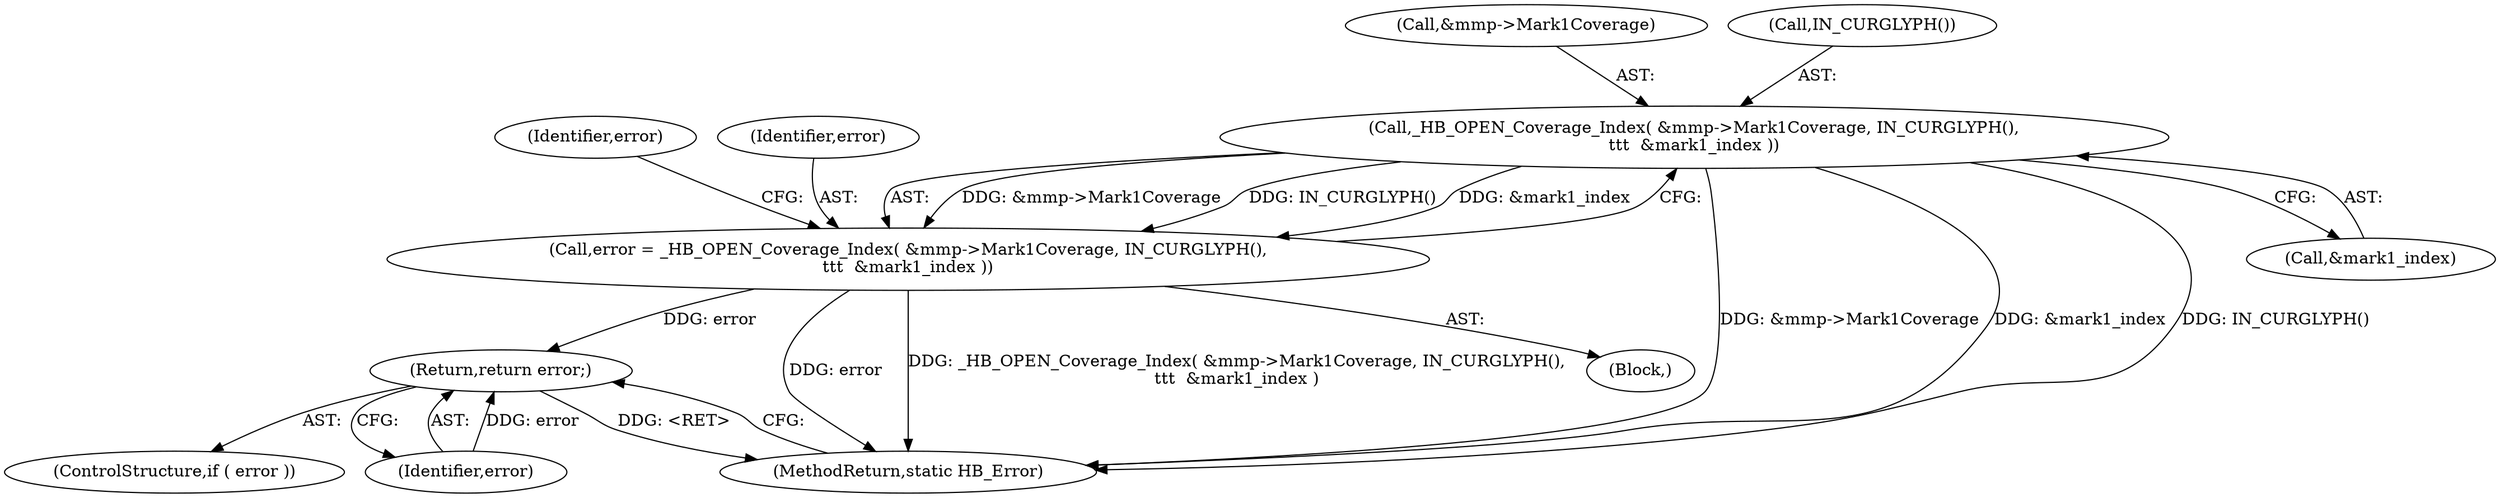 digraph "0_harfbuzz_81c8ef785b079980ad5b46be4fe7c7bf156dbf65@pointer" {
"1000165" [label="(Call,_HB_OPEN_Coverage_Index( &mmp->Mark1Coverage, IN_CURGLYPH(),\n\t\t\t  &mark1_index ))"];
"1000163" [label="(Call,error = _HB_OPEN_Coverage_Index( &mmp->Mark1Coverage, IN_CURGLYPH(),\n\t\t\t  &mark1_index ))"];
"1000175" [label="(Return,return error;)"];
"1000163" [label="(Call,error = _HB_OPEN_Coverage_Index( &mmp->Mark1Coverage, IN_CURGLYPH(),\n\t\t\t  &mark1_index ))"];
"1000388" [label="(MethodReturn,static HB_Error)"];
"1000174" [label="(Identifier,error)"];
"1000171" [label="(Call,&mark1_index)"];
"1000166" [label="(Call,&mmp->Mark1Coverage)"];
"1000170" [label="(Call,IN_CURGLYPH())"];
"1000164" [label="(Identifier,error)"];
"1000175" [label="(Return,return error;)"];
"1000173" [label="(ControlStructure,if ( error ))"];
"1000176" [label="(Identifier,error)"];
"1000165" [label="(Call,_HB_OPEN_Coverage_Index( &mmp->Mark1Coverage, IN_CURGLYPH(),\n\t\t\t  &mark1_index ))"];
"1000109" [label="(Block,)"];
"1000165" -> "1000163"  [label="AST: "];
"1000165" -> "1000171"  [label="CFG: "];
"1000166" -> "1000165"  [label="AST: "];
"1000170" -> "1000165"  [label="AST: "];
"1000171" -> "1000165"  [label="AST: "];
"1000163" -> "1000165"  [label="CFG: "];
"1000165" -> "1000388"  [label="DDG: &mmp->Mark1Coverage"];
"1000165" -> "1000388"  [label="DDG: &mark1_index"];
"1000165" -> "1000388"  [label="DDG: IN_CURGLYPH()"];
"1000165" -> "1000163"  [label="DDG: &mmp->Mark1Coverage"];
"1000165" -> "1000163"  [label="DDG: IN_CURGLYPH()"];
"1000165" -> "1000163"  [label="DDG: &mark1_index"];
"1000163" -> "1000109"  [label="AST: "];
"1000164" -> "1000163"  [label="AST: "];
"1000174" -> "1000163"  [label="CFG: "];
"1000163" -> "1000388"  [label="DDG: error"];
"1000163" -> "1000388"  [label="DDG: _HB_OPEN_Coverage_Index( &mmp->Mark1Coverage, IN_CURGLYPH(),\n\t\t\t  &mark1_index )"];
"1000163" -> "1000175"  [label="DDG: error"];
"1000175" -> "1000173"  [label="AST: "];
"1000175" -> "1000176"  [label="CFG: "];
"1000176" -> "1000175"  [label="AST: "];
"1000388" -> "1000175"  [label="CFG: "];
"1000175" -> "1000388"  [label="DDG: <RET>"];
"1000176" -> "1000175"  [label="DDG: error"];
}
